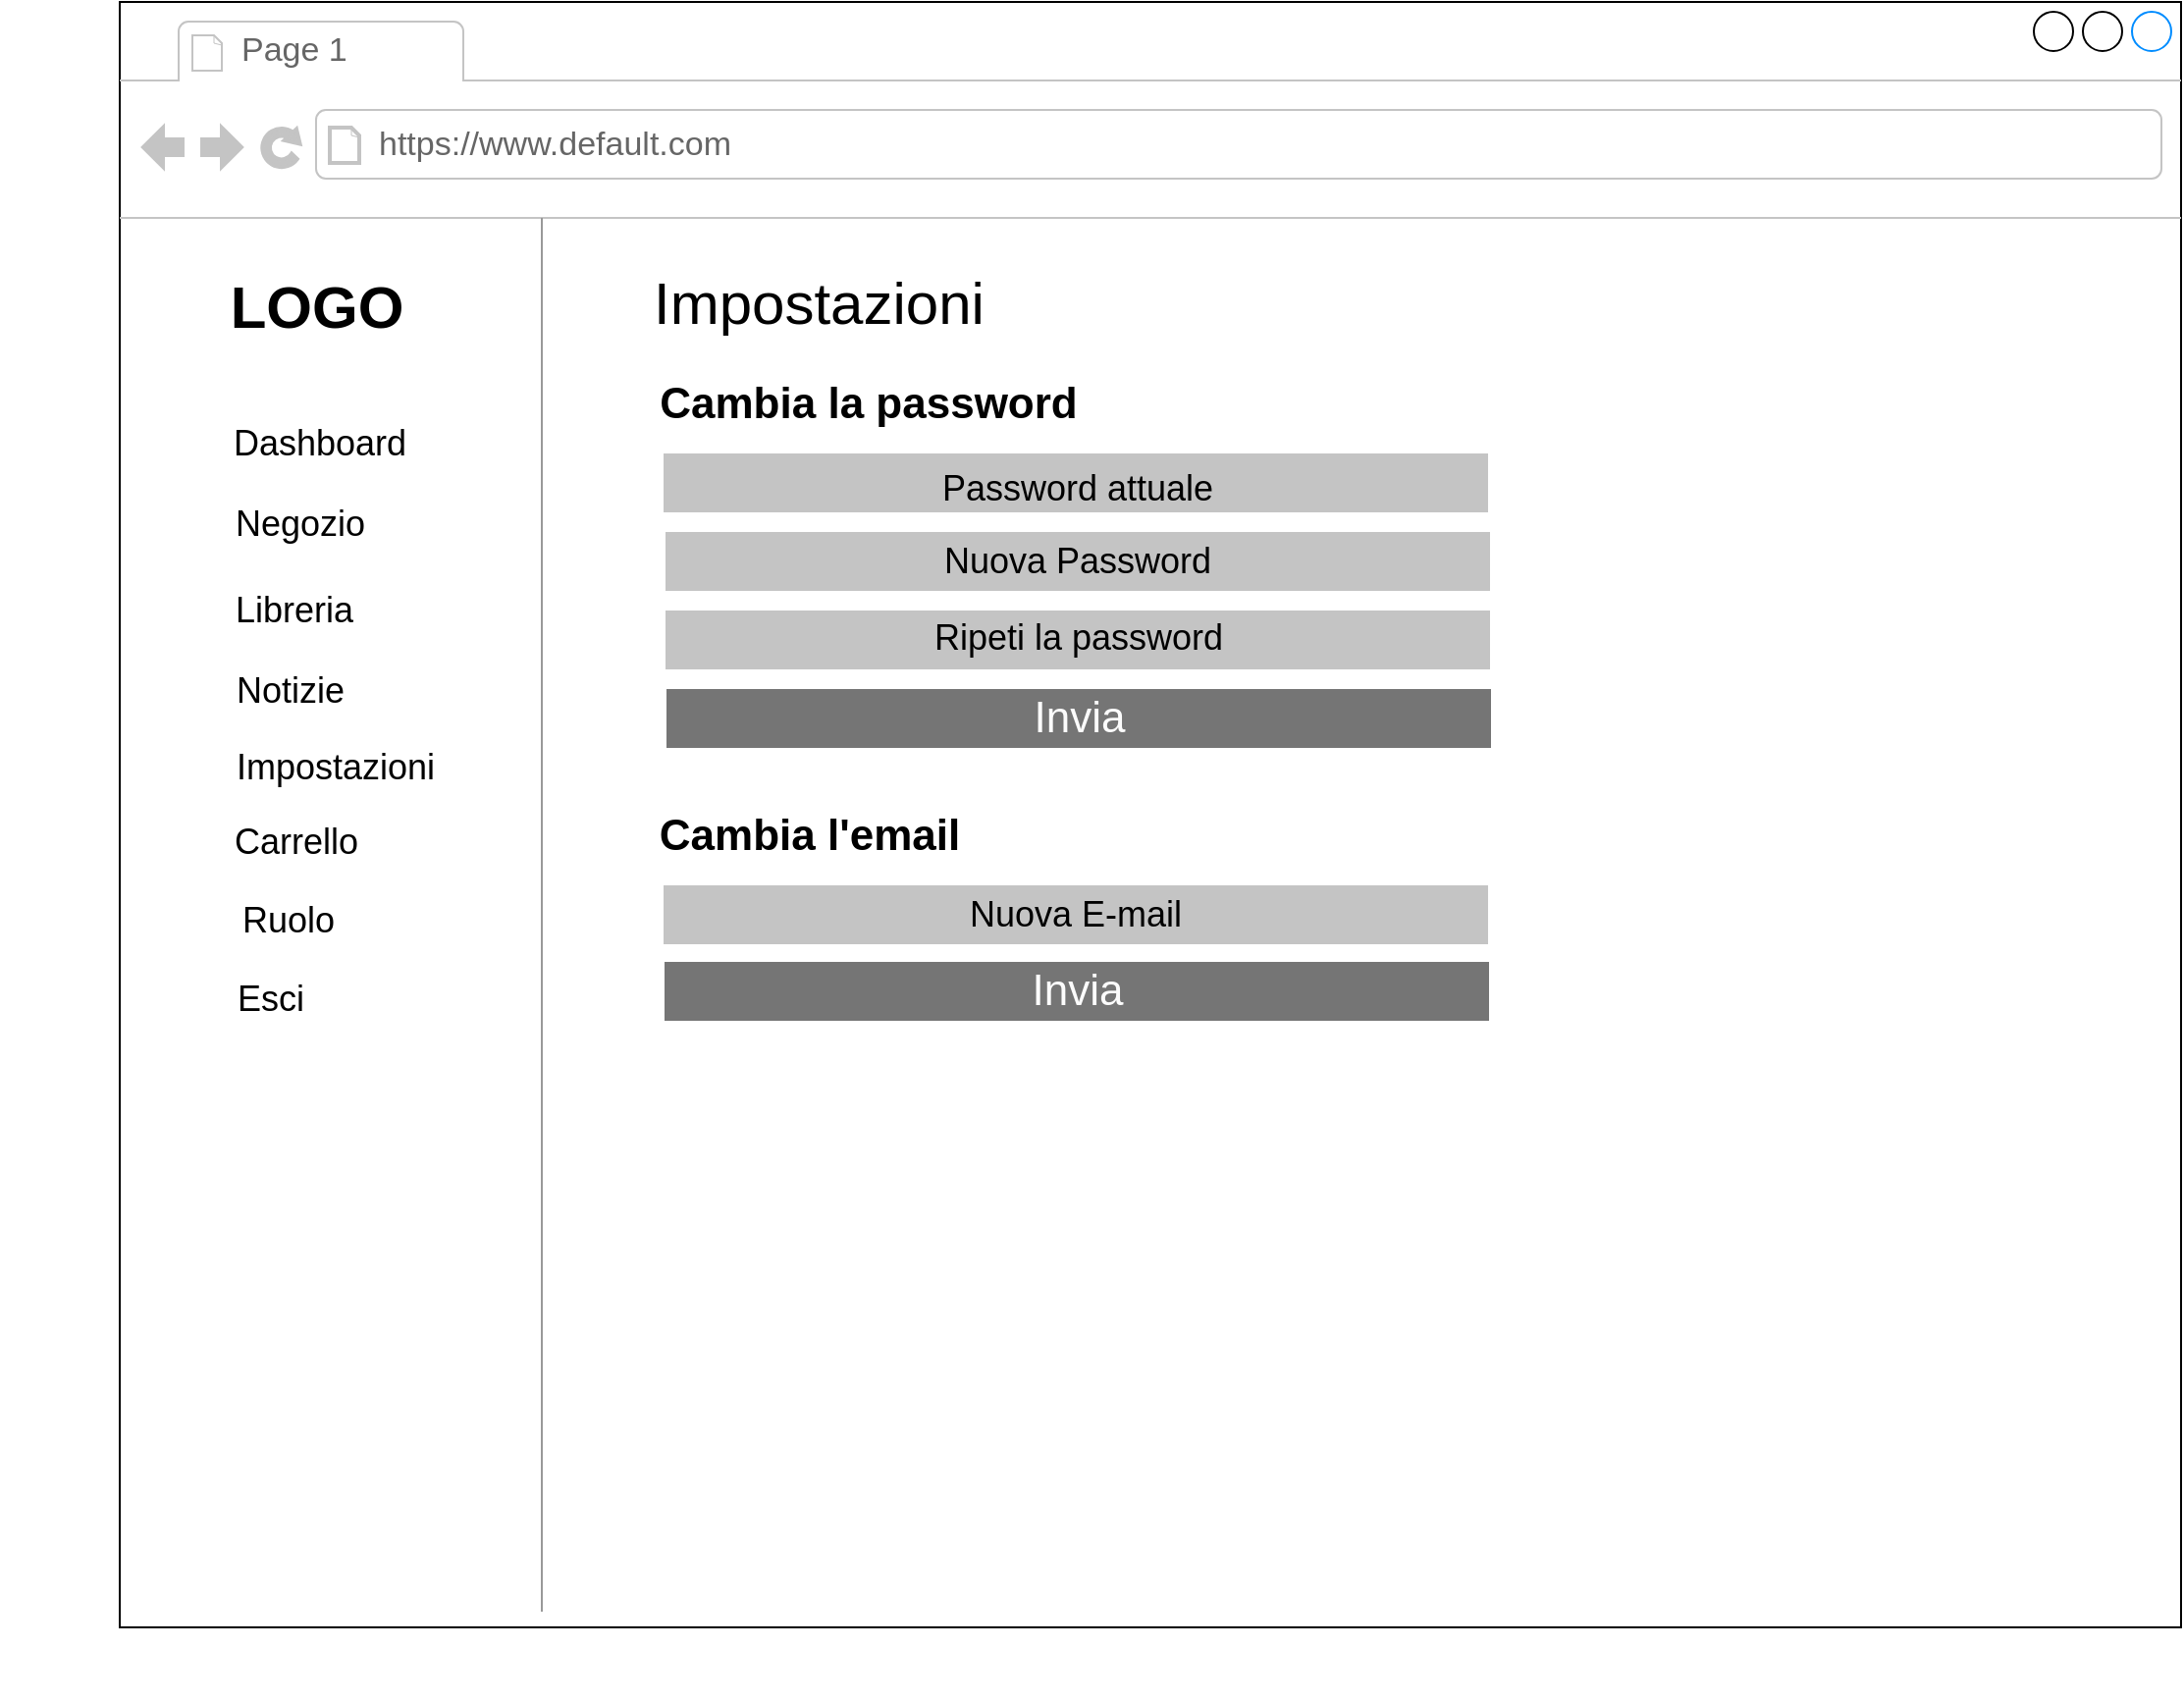 <mxfile version="15.5.8" type="device"><diagram id="WNIpankn4tbGjMcFXXKM" name="Page-1"><mxGraphModel dx="2062" dy="1065" grid="1" gridSize="10" guides="1" tooltips="1" connect="1" arrows="1" fold="1" page="1" pageScale="1" pageWidth="827" pageHeight="1169" math="0" shadow="0"><root><mxCell id="0"/><mxCell id="1" parent="0"/><mxCell id="d2lYDLCUYHIjF48-BMfx-1" value="" style="strokeWidth=1;shadow=0;dashed=0;align=center;html=1;shape=mxgraph.mockup.containers.browserWindow;rSize=0;mainText=,;recursiveResize=0;rounded=0;labelBackgroundColor=none;fontFamily=Verdana;fontSize=12;" parent="1" vertex="1"><mxGeometry x="232" y="110" width="1050" height="828" as="geometry"/></mxCell><mxCell id="d2lYDLCUYHIjF48-BMfx-2" value="Page 1" style="strokeWidth=1;shadow=0;dashed=0;align=center;html=1;shape=mxgraph.mockup.containers.anchor;fontSize=17;fontColor=#666666;align=left;" parent="d2lYDLCUYHIjF48-BMfx-1" vertex="1"><mxGeometry x="60" y="12" width="110" height="26" as="geometry"/></mxCell><mxCell id="d2lYDLCUYHIjF48-BMfx-3" value="https://www.default.com" style="strokeWidth=1;shadow=0;dashed=0;align=center;html=1;shape=mxgraph.mockup.containers.anchor;rSize=0;fontSize=17;fontColor=#666666;align=left;" parent="d2lYDLCUYHIjF48-BMfx-1" vertex="1"><mxGeometry x="130" y="60" width="250" height="26" as="geometry"/></mxCell><mxCell id="d2lYDLCUYHIjF48-BMfx-4" value="&lt;font style=&quot;font-size: 30px&quot;&gt;LOGO&lt;/font&gt;" style="text;strokeColor=none;fillColor=none;html=1;fontSize=24;fontStyle=1;verticalAlign=middle;align=center;" parent="d2lYDLCUYHIjF48-BMfx-1" vertex="1"><mxGeometry x="50" y="135" width="100" height="40" as="geometry"/></mxCell><mxCell id="d2lYDLCUYHIjF48-BMfx-5" value="&lt;span style=&quot;color: rgba(0 , 0 , 0 , 0) ; font-family: monospace ; font-size: 0px&quot;&gt;%3CmxGraphModel%3E%3Croot%3E%3CmxCell%20id%3D%220%22%2F%3E%3CmxCell%20id%3D%221%22%20parent%3D%220%22%2F%3E%3CmxCell%20id%3D%222%22%20value%3D%22%26lt%3Bfont%20style%3D%26quot%3Bfont-size%3A%2018px%26quot%3B%26gt%3BAdmin%26lt%3Bbr%26gt%3B%26lt%3B%2Ffont%26gt%3B%22%20style%3D%22text%3Bhtml%3D1%3BstrokeColor%3Dnone%3BfillColor%3Dnone%3Balign%3Dcenter%3BverticalAlign%3Dmiddle%3BwhiteSpace%3Dwrap%3Brounded%3D0%3BfontSize%3D31%3B%22%20vertex%3D%221%22%20parent%3D%221%22%3E%3CmxGeometry%20x%3D%22100%22%20y%3D%22425%22%20width%3D%2260%22%20height%3D%2230%22%20as%3D%22geometry%22%2F%3E%3C%2FmxCell%3E%3C%2Froot%3E%3C%2FmxGraphModel%3E&lt;/span&gt;" style="verticalLabelPosition=bottom;shadow=0;dashed=0;align=center;html=1;verticalAlign=top;strokeWidth=1;shape=mxgraph.mockup.markup.line;strokeColor=#999999;direction=north;fontSize=31;fillColor=default;" parent="d2lYDLCUYHIjF48-BMfx-1" vertex="1"><mxGeometry x="-60" y="110" width="550" height="710" as="geometry"/></mxCell><mxCell id="d2lYDLCUYHIjF48-BMfx-6" value="&lt;font style=&quot;font-size: 18px&quot;&gt;Dashboard&lt;/font&gt;" style="text;html=1;strokeColor=none;fillColor=none;align=center;verticalAlign=middle;whiteSpace=wrap;rounded=0;fontSize=31;" parent="d2lYDLCUYHIjF48-BMfx-1" vertex="1"><mxGeometry x="72" y="205" width="60" height="30" as="geometry"/></mxCell><mxCell id="d2lYDLCUYHIjF48-BMfx-7" value="&lt;font style=&quot;font-size: 18px&quot;&gt;Negozio&lt;br&gt;&lt;br&gt;&lt;/font&gt;" style="text;html=1;strokeColor=none;fillColor=none;align=center;verticalAlign=middle;whiteSpace=wrap;rounded=0;fontSize=31;" parent="d2lYDLCUYHIjF48-BMfx-1" vertex="1"><mxGeometry x="62" y="265" width="60" height="30" as="geometry"/></mxCell><mxCell id="d2lYDLCUYHIjF48-BMfx-8" value="&lt;font style=&quot;font-size: 18px&quot;&gt;Libreria&lt;br&gt;&lt;/font&gt;" style="text;html=1;strokeColor=none;fillColor=none;align=center;verticalAlign=middle;whiteSpace=wrap;rounded=0;fontSize=31;" parent="d2lYDLCUYHIjF48-BMfx-1" vertex="1"><mxGeometry x="59" y="290" width="60" height="30" as="geometry"/></mxCell><mxCell id="d2lYDLCUYHIjF48-BMfx-9" value="&lt;font style=&quot;font-size: 18px&quot;&gt;Notizie&lt;br&gt;&lt;/font&gt;" style="text;html=1;strokeColor=none;fillColor=none;align=center;verticalAlign=middle;whiteSpace=wrap;rounded=0;fontSize=31;" parent="d2lYDLCUYHIjF48-BMfx-1" vertex="1"><mxGeometry x="57" y="331" width="60" height="30" as="geometry"/></mxCell><mxCell id="d2lYDLCUYHIjF48-BMfx-10" value="&lt;font style=&quot;font-size: 18px&quot;&gt;Impostazioni&lt;br&gt;&lt;/font&gt;" style="text;html=1;strokeColor=none;fillColor=none;align=center;verticalAlign=middle;whiteSpace=wrap;rounded=0;fontSize=31;" parent="d2lYDLCUYHIjF48-BMfx-1" vertex="1"><mxGeometry x="80" y="370" width="60" height="30" as="geometry"/></mxCell><mxCell id="d2lYDLCUYHIjF48-BMfx-11" value="&lt;font style=&quot;font-size: 18px&quot;&gt;Carrello&lt;br&gt;&lt;/font&gt;" style="text;html=1;strokeColor=none;fillColor=none;align=center;verticalAlign=middle;whiteSpace=wrap;rounded=0;fontSize=31;" parent="d2lYDLCUYHIjF48-BMfx-1" vertex="1"><mxGeometry x="60" y="408" width="60" height="30" as="geometry"/></mxCell><mxCell id="d2lYDLCUYHIjF48-BMfx-12" value="&lt;font style=&quot;font-size: 18px&quot;&gt;Ruolo&lt;br&gt;&lt;/font&gt;" style="text;html=1;strokeColor=none;fillColor=none;align=center;verticalAlign=middle;whiteSpace=wrap;rounded=0;fontSize=31;" parent="d2lYDLCUYHIjF48-BMfx-1" vertex="1"><mxGeometry x="56" y="448" width="60" height="30" as="geometry"/></mxCell><mxCell id="d2lYDLCUYHIjF48-BMfx-13" value="&lt;font style=&quot;font-size: 18px&quot;&gt;Esci&lt;br&gt;&lt;/font&gt;" style="text;html=1;strokeColor=none;fillColor=none;align=center;verticalAlign=middle;whiteSpace=wrap;rounded=0;fontSize=31;" parent="d2lYDLCUYHIjF48-BMfx-1" vertex="1"><mxGeometry x="47" y="488" width="60" height="30" as="geometry"/></mxCell><mxCell id="d2lYDLCUYHIjF48-BMfx-14" style="edgeStyle=orthogonalEdgeStyle;rounded=0;orthogonalLoop=1;jettySize=auto;html=1;exitX=0.5;exitY=1;exitDx=0;exitDy=0;fontSize=18;" parent="d2lYDLCUYHIjF48-BMfx-1" source="d2lYDLCUYHIjF48-BMfx-10" target="d2lYDLCUYHIjF48-BMfx-10" edge="1"><mxGeometry relative="1" as="geometry"/></mxCell><mxCell id="d2lYDLCUYHIjF48-BMfx-15" value="&lt;span style=&quot;font-size: 30px&quot;&gt;Impostazioni&lt;/span&gt;" style="text;html=1;strokeColor=none;fillColor=none;align=left;verticalAlign=middle;whiteSpace=wrap;rounded=0;fontSize=18;" parent="d2lYDLCUYHIjF48-BMfx-1" vertex="1"><mxGeometry x="270" y="135" width="270" height="35" as="geometry"/></mxCell><mxCell id="d2lYDLCUYHIjF48-BMfx-16" value="&lt;b&gt;&lt;font style=&quot;font-size: 22px&quot;&gt;Cambia la password&lt;/font&gt;&lt;/b&gt;" style="text;html=1;strokeColor=none;fillColor=none;align=center;verticalAlign=middle;whiteSpace=wrap;rounded=0;fontSize=30;" parent="d2lYDLCUYHIjF48-BMfx-1" vertex="1"><mxGeometry x="272" y="186" width="219" height="30" as="geometry"/></mxCell><mxCell id="d2lYDLCUYHIjF48-BMfx-17" value="" style="rounded=0;whiteSpace=wrap;html=1;fontSize=22;fillColor=#C4C4C4;strokeColor=none;" parent="d2lYDLCUYHIjF48-BMfx-1" vertex="1"><mxGeometry x="277" y="230" width="420" height="30" as="geometry"/></mxCell><mxCell id="d2lYDLCUYHIjF48-BMfx-18" value="" style="rounded=0;whiteSpace=wrap;html=1;fontSize=22;fillColor=#C4C4C4;strokeColor=none;" parent="d2lYDLCUYHIjF48-BMfx-1" vertex="1"><mxGeometry x="278" y="270" width="420" height="30" as="geometry"/></mxCell><mxCell id="d2lYDLCUYHIjF48-BMfx-19" value="" style="rounded=0;whiteSpace=wrap;html=1;fontSize=22;fillColor=#C4C4C4;strokeColor=none;" parent="d2lYDLCUYHIjF48-BMfx-1" vertex="1"><mxGeometry x="278" y="310" width="420" height="30" as="geometry"/></mxCell><mxCell id="d2lYDLCUYHIjF48-BMfx-20" value="&lt;font style=&quot;font-size: 18px&quot;&gt;Password attuale&lt;/font&gt;" style="text;html=1;strokeColor=none;fillColor=none;align=center;verticalAlign=middle;whiteSpace=wrap;rounded=0;fontSize=31;" parent="d2lYDLCUYHIjF48-BMfx-1" vertex="1"><mxGeometry x="417" y="228" width="142" height="30" as="geometry"/></mxCell><mxCell id="d2lYDLCUYHIjF48-BMfx-21" value="&lt;font style=&quot;font-size: 18px&quot;&gt;Nuova Password&lt;/font&gt;" style="text;html=1;strokeColor=none;fillColor=none;align=center;verticalAlign=middle;whiteSpace=wrap;rounded=0;fontSize=31;" parent="d2lYDLCUYHIjF48-BMfx-1" vertex="1"><mxGeometry x="417" y="265" width="142" height="30" as="geometry"/></mxCell><mxCell id="d2lYDLCUYHIjF48-BMfx-22" value="&lt;font style=&quot;font-size: 18px&quot;&gt;Ripeti la password&lt;/font&gt;" style="text;html=1;strokeColor=none;fillColor=none;align=center;verticalAlign=middle;whiteSpace=wrap;rounded=0;fontSize=31;" parent="d2lYDLCUYHIjF48-BMfx-1" vertex="1"><mxGeometry x="412" y="304" width="153" height="30" as="geometry"/></mxCell><mxCell id="d2lYDLCUYHIjF48-BMfx-45" value="&lt;font color=&quot;#fcfcfc&quot;&gt;Invia&lt;/font&gt;" style="rounded=0;whiteSpace=wrap;html=1;fontSize=22;fillColor=#757575;strokeColor=none;" parent="d2lYDLCUYHIjF48-BMfx-1" vertex="1"><mxGeometry x="278.5" y="350" width="420" height="30" as="geometry"/></mxCell><mxCell id="d2lYDLCUYHIjF48-BMfx-46" value="&lt;b&gt;&lt;font style=&quot;font-size: 22px&quot;&gt;Cambia l'email&lt;/font&gt;&lt;/b&gt;" style="text;html=1;strokeColor=none;fillColor=none;align=center;verticalAlign=middle;whiteSpace=wrap;rounded=0;fontSize=30;" parent="d2lYDLCUYHIjF48-BMfx-1" vertex="1"><mxGeometry x="272" y="406" width="159" height="30" as="geometry"/></mxCell><mxCell id="d2lYDLCUYHIjF48-BMfx-47" value="" style="rounded=0;whiteSpace=wrap;html=1;fontSize=22;fillColor=#C4C4C4;strokeColor=none;" parent="d2lYDLCUYHIjF48-BMfx-1" vertex="1"><mxGeometry x="277" y="450" width="420" height="30" as="geometry"/></mxCell><mxCell id="d2lYDLCUYHIjF48-BMfx-48" value="&lt;font color=&quot;#fcfcfc&quot;&gt;Invia&lt;/font&gt;" style="rounded=0;whiteSpace=wrap;html=1;fontSize=22;fillColor=#757575;strokeColor=none;" parent="d2lYDLCUYHIjF48-BMfx-1" vertex="1"><mxGeometry x="277.5" y="489" width="420" height="30" as="geometry"/></mxCell><mxCell id="d2lYDLCUYHIjF48-BMfx-49" value="&lt;font style=&quot;font-size: 18px&quot;&gt;Nuova E-mail&lt;/font&gt;" style="text;html=1;strokeColor=none;fillColor=none;align=center;verticalAlign=middle;whiteSpace=wrap;rounded=0;fontSize=31;" parent="d2lYDLCUYHIjF48-BMfx-1" vertex="1"><mxGeometry x="416" y="445" width="142" height="30" as="geometry"/></mxCell></root></mxGraphModel></diagram></mxfile>